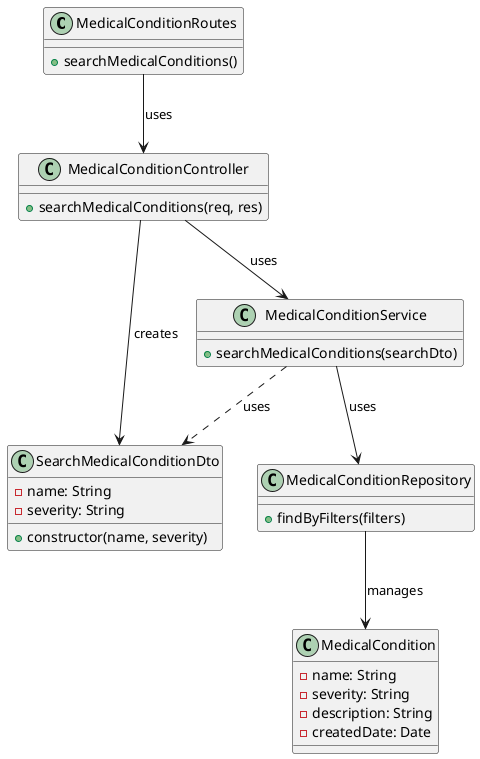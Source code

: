 @startuml
class MedicalConditionRoutes {
  +searchMedicalConditions()
}

class MedicalConditionController {
  +searchMedicalConditions(req, res)
}

class SearchMedicalConditionDto {
  -name: String
  -severity: String
  +constructor(name, severity)
}

class MedicalConditionService {
  +searchMedicalConditions(searchDto)
}

class MedicalConditionRepository {
  +findByFilters(filters)
}

class MedicalCondition {
  -name: String
  -severity: String
  -description: String
  -createdDate: Date
}

MedicalConditionRoutes --> MedicalConditionController : uses
MedicalConditionController --> SearchMedicalConditionDto : creates
MedicalConditionController --> MedicalConditionService : uses
MedicalConditionService --> MedicalConditionRepository : uses
MedicalConditionRepository --> MedicalCondition : manages
MedicalConditionService ..> SearchMedicalConditionDto : uses

@enduml